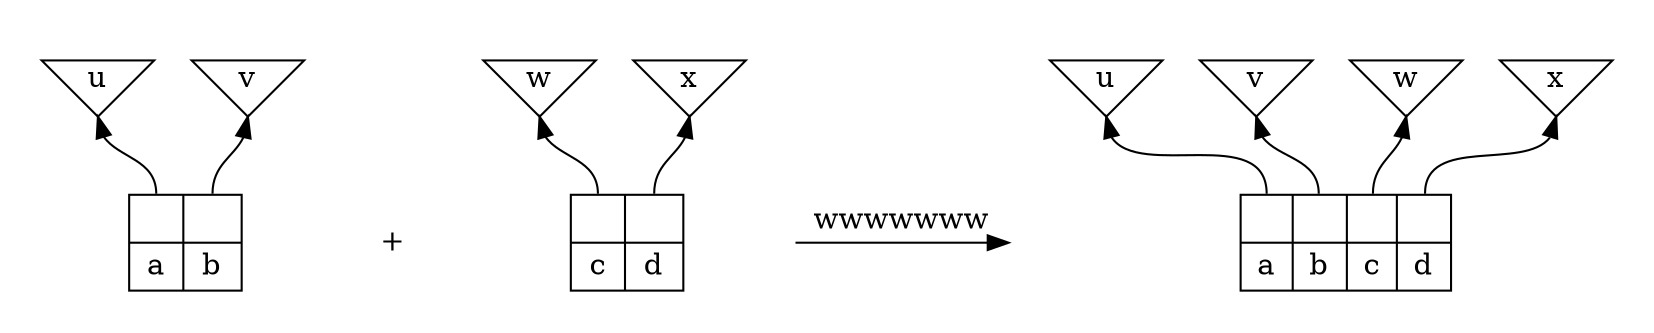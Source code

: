 digraph "" {
    graph[dpi="60";compound="true"];

    subgraph clusterA {
        label="";
        color="invis";
        {   rank="same";
            node[shape="invtriangle";margin="0.01,0.01"];
            A_u1[label="u"];
            A_v1[label="v"];
        }

        A_left[shape="record";label="{<a> | a} | {<b> | b}"];

        {   edge[dir="back"];
            A_u1:s -> A_left:a:n;
            A_v1:s -> A_left:b:n;
        }
    }

    subgraph AB {
        temp0[color="invis";shape="point";label=""];
        temp1[shape="none";label="+"];
        temp0 -> temp1[style="invisible";dir="none"];
    }

    subgraph clusterB {
        label="";
        color="invis";
        {   rank="same";
            node[shape="invtriangle";margin="0.01,0.01"];
            A_w1[label="w"];
            A_x1[label="x"];
        }

        A_right[shape="record";label="{<c> | c} | {<d> | d}"];

        {   edge[dir="back"];
            A_w1:s -> A_right:c:n;
            A_x1:s -> A_right:d:n;
        }
    }

    subgraph BC {
        node[color="invis";shape="point"];
        temp2a;
        {   rank="same";
            temp2b;
            temp2c;
        }

        temp2a -> temp2b[style="invisible";dir="none"];
        temp2a -> temp2c[style="invisible";dir="none"];
        temp2b -> temp2c[constraint="false";label="wwwwwww"];
    }

    subgraph clusterC {
        label="";
        color="invis";
        {   rank="same";
            node[shape="invtriangle";margin="0.01,0.01"];
            A_u2[label="u"];
            A_v2[label="v"];
            A_w2[label="w"];
            A_x2[label="x"];
        }

        A_result[shape="record";label="{<a> | a} | {<b> | b} | {<c> | c} | {<d> | d}"];

        {   edge[dir="back"];
            A_u2:s -> A_result:a:n;
            A_v2:s -> A_result:b:n;
            A_w2:s -> A_result:c:n;
            A_x2:s -> A_result:d:n;
        }
    }
}
